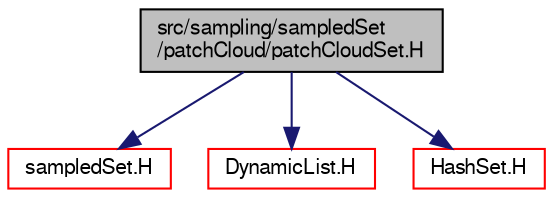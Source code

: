 digraph "src/sampling/sampledSet/patchCloud/patchCloudSet.H"
{
  bgcolor="transparent";
  edge [fontname="FreeSans",fontsize="10",labelfontname="FreeSans",labelfontsize="10"];
  node [fontname="FreeSans",fontsize="10",shape=record];
  Node0 [label="src/sampling/sampledSet\l/patchCloud/patchCloudSet.H",height=0.2,width=0.4,color="black", fillcolor="grey75", style="filled", fontcolor="black"];
  Node0 -> Node1 [color="midnightblue",fontsize="10",style="solid",fontname="FreeSans"];
  Node1 [label="sampledSet.H",height=0.2,width=0.4,color="red",URL="$a14657.html"];
  Node0 -> Node71 [color="midnightblue",fontsize="10",style="solid",fontname="FreeSans"];
  Node71 [label="DynamicList.H",height=0.2,width=0.4,color="red",URL="$a08633.html"];
  Node0 -> Node114 [color="midnightblue",fontsize="10",style="solid",fontname="FreeSans"];
  Node114 [label="HashSet.H",height=0.2,width=0.4,color="red",URL="$a08471.html"];
}
